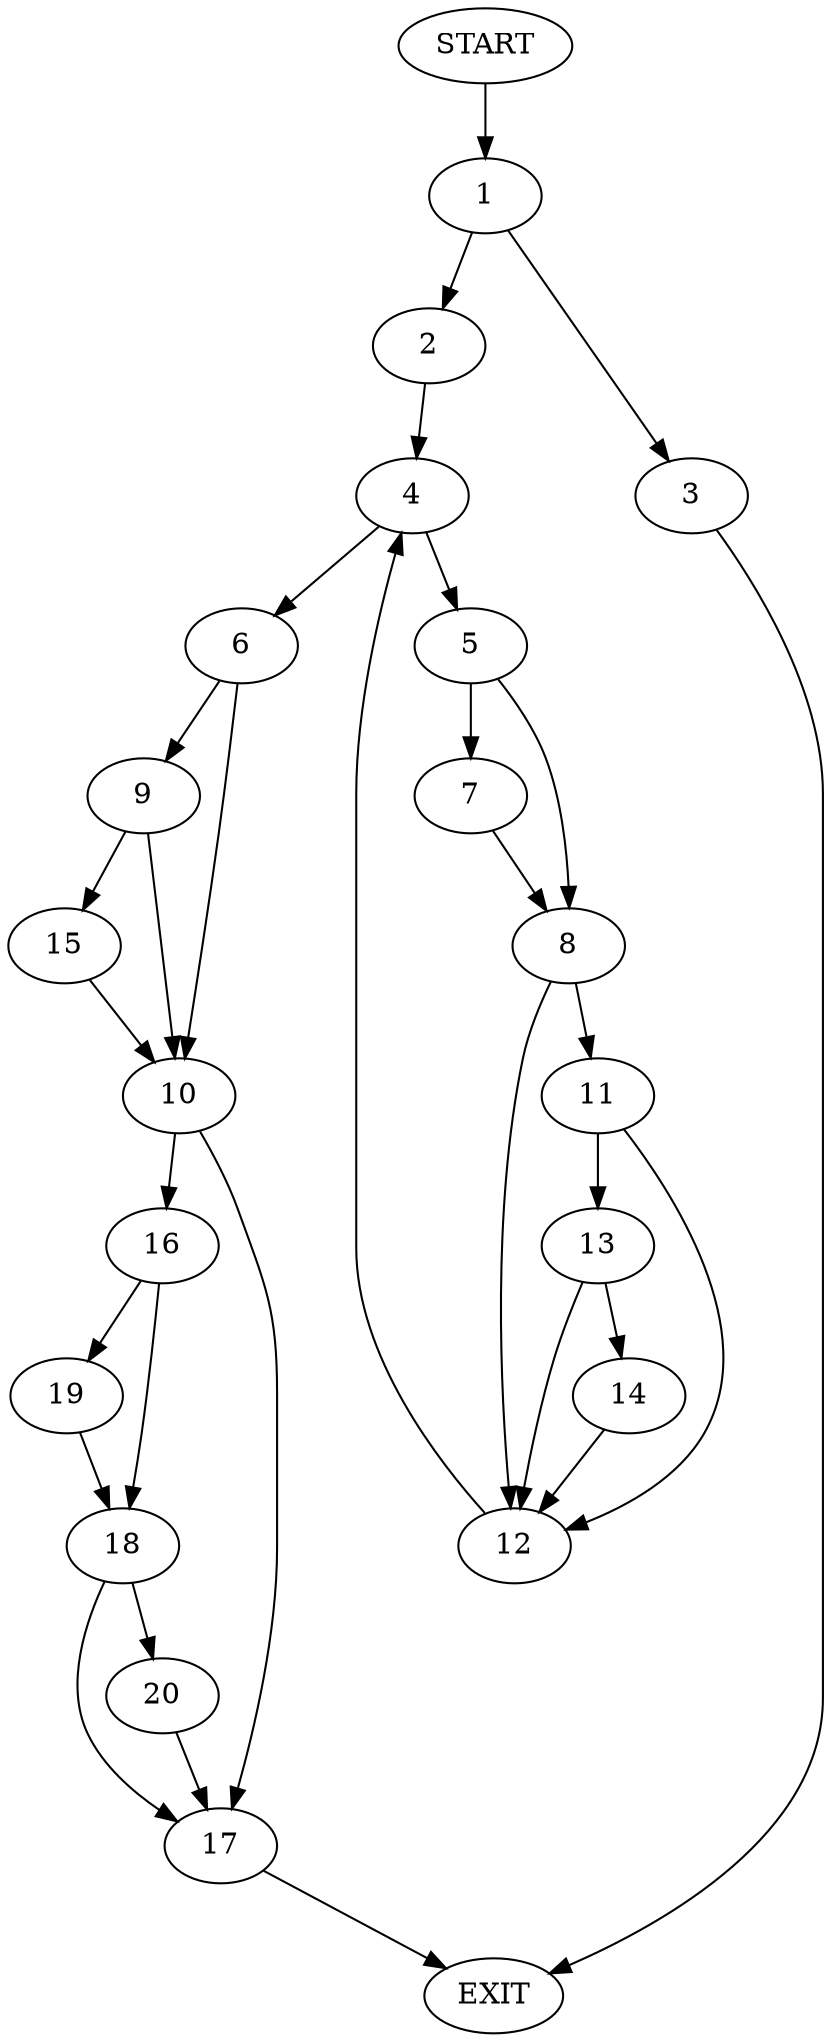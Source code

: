 digraph {
0 [label="START"]
21 [label="EXIT"]
0 -> 1
1 -> 2
1 -> 3
3 -> 21
2 -> 4
4 -> 5
4 -> 6
5 -> 7
5 -> 8
6 -> 9
6 -> 10
8 -> 11
8 -> 12
7 -> 8
11 -> 12
11 -> 13
12 -> 4
13 -> 12
13 -> 14
14 -> 12
9 -> 10
9 -> 15
10 -> 16
10 -> 17
15 -> 10
17 -> 21
16 -> 18
16 -> 19
19 -> 18
18 -> 20
18 -> 17
20 -> 17
}
